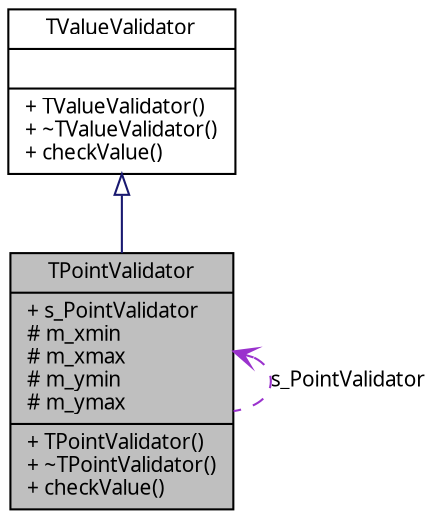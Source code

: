 digraph G
{
  edge [fontname="FreeSans.ttf",fontsize=10,labelfontname="FreeSans.ttf",labelfontsize=10];
  node [fontname="FreeSans.ttf",fontsize=10,shape=record];
  Node1 [label="{TPointValidator\n|+ s_PointValidator\l# m_xmin\l# m_xmax\l# m_ymin\l# m_ymax\l|+ TPointValidator()\l+ ~TPointValidator()\l+ checkValue()\l}",height=0.2,width=0.4,color="black", fillcolor="grey75", style="filled" fontcolor="black"];
  Node2 -> Node1 [dir=back,color="midnightblue",fontsize=10,style="solid",arrowtail="empty",fontname="FreeSans.ttf"];
  Node2 [label="{TValueValidator\n||+ TValueValidator()\l+ ~TValueValidator()\l+ checkValue()\l}",height=0.2,width=0.4,color="black", fillcolor="white", style="filled",URL="$classTValueValidator.html",tooltip="Abstract class which is used as the base for all value validators."];
  Node1 -> Node1 [dir=back,color="darkorchid3",fontsize=10,style="dashed",label="s_PointValidator",arrowtail="open",fontname="FreeSans.ttf"];
}
